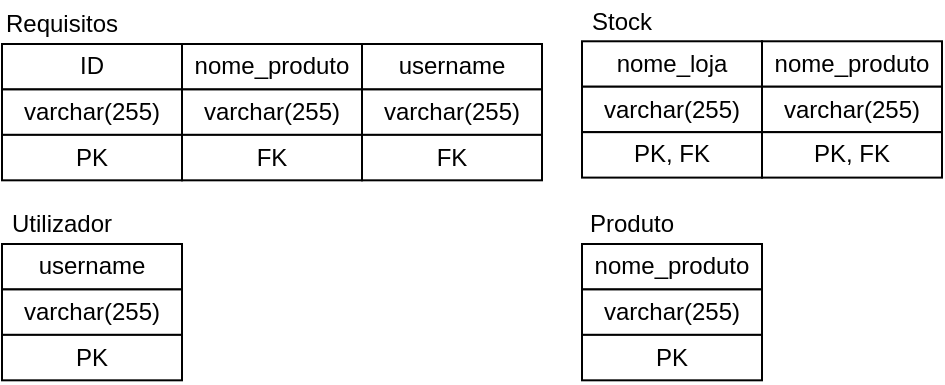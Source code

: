 <mxfile version="13.0.1" type="device"><diagram id="qXuB__iz0_sTK_HvKsNL" name="Page-1"><mxGraphModel dx="723" dy="433" grid="1" gridSize="10" guides="1" tooltips="1" connect="1" arrows="1" fold="1" page="1" pageScale="1" pageWidth="850" pageHeight="1100" math="0" shadow="0"><root><mxCell id="0"/><mxCell id="1" parent="0"/><mxCell id="TdaKab556hX9tWzFUkgd-2" value="nome_produto" style="rounded=0;whiteSpace=wrap;html=1;" vertex="1" parent="1"><mxGeometry x="180" y="90" width="90" height="22.72" as="geometry"/></mxCell><mxCell id="TdaKab556hX9tWzFUkgd-13" value="Requisitos" style="text;html=1;strokeColor=none;fillColor=none;align=center;verticalAlign=middle;whiteSpace=wrap;rounded=0;" vertex="1" parent="1"><mxGeometry x="90" y="70" width="60" height="20" as="geometry"/></mxCell><mxCell id="TdaKab556hX9tWzFUkgd-15" value="varchar(255)" style="rounded=0;whiteSpace=wrap;html=1;" vertex="1" parent="1"><mxGeometry x="180" y="112.72" width="90" height="22.72" as="geometry"/></mxCell><mxCell id="TdaKab556hX9tWzFUkgd-24" value="ID" style="rounded=0;whiteSpace=wrap;html=1;" vertex="1" parent="1"><mxGeometry x="90" y="90" width="90" height="22.72" as="geometry"/></mxCell><mxCell id="TdaKab556hX9tWzFUkgd-25" value="varchar(255)" style="rounded=0;whiteSpace=wrap;html=1;" vertex="1" parent="1"><mxGeometry x="90" y="112.72" width="90" height="22.72" as="geometry"/></mxCell><mxCell id="TdaKab556hX9tWzFUkgd-26" value="username" style="rounded=0;whiteSpace=wrap;html=1;" vertex="1" parent="1"><mxGeometry x="270" y="90" width="90" height="22.72" as="geometry"/></mxCell><mxCell id="TdaKab556hX9tWzFUkgd-27" value="varchar(255)" style="rounded=0;whiteSpace=wrap;html=1;" vertex="1" parent="1"><mxGeometry x="270" y="112.72" width="90" height="22.72" as="geometry"/></mxCell><mxCell id="TdaKab556hX9tWzFUkgd-28" value="nome_produto" style="rounded=0;whiteSpace=wrap;html=1;" vertex="1" parent="1"><mxGeometry x="470" y="88.64" width="90" height="22.72" as="geometry"/></mxCell><mxCell id="TdaKab556hX9tWzFUkgd-29" value="Stock" style="text;html=1;strokeColor=none;fillColor=none;align=center;verticalAlign=middle;whiteSpace=wrap;rounded=0;" vertex="1" parent="1"><mxGeometry x="380" y="68.64" width="40" height="20" as="geometry"/></mxCell><mxCell id="TdaKab556hX9tWzFUkgd-30" value="varchar(255)" style="rounded=0;whiteSpace=wrap;html=1;" vertex="1" parent="1"><mxGeometry x="470" y="111.36" width="90" height="22.72" as="geometry"/></mxCell><mxCell id="TdaKab556hX9tWzFUkgd-33" value="nome_loja" style="rounded=0;whiteSpace=wrap;html=1;" vertex="1" parent="1"><mxGeometry x="380" y="88.64" width="90" height="22.72" as="geometry"/></mxCell><mxCell id="TdaKab556hX9tWzFUkgd-34" value="varchar(255)" style="rounded=0;whiteSpace=wrap;html=1;" vertex="1" parent="1"><mxGeometry x="380" y="111.36" width="90" height="22.72" as="geometry"/></mxCell><mxCell id="TdaKab556hX9tWzFUkgd-36" value="Utilizador" style="text;html=1;strokeColor=none;fillColor=none;align=center;verticalAlign=middle;whiteSpace=wrap;rounded=0;" vertex="1" parent="1"><mxGeometry x="90" y="170" width="60" height="20" as="geometry"/></mxCell><mxCell id="TdaKab556hX9tWzFUkgd-40" value="username" style="rounded=0;whiteSpace=wrap;html=1;" vertex="1" parent="1"><mxGeometry x="90" y="190" width="90" height="22.72" as="geometry"/></mxCell><mxCell id="TdaKab556hX9tWzFUkgd-41" value="varchar(255)" style="rounded=0;whiteSpace=wrap;html=1;" vertex="1" parent="1"><mxGeometry x="90" y="212.72" width="90" height="22.72" as="geometry"/></mxCell><mxCell id="TdaKab556hX9tWzFUkgd-42" value="PK" style="rounded=0;whiteSpace=wrap;html=1;" vertex="1" parent="1"><mxGeometry x="90" y="135.44" width="90" height="22.72" as="geometry"/></mxCell><mxCell id="TdaKab556hX9tWzFUkgd-43" value="FK" style="rounded=0;whiteSpace=wrap;html=1;" vertex="1" parent="1"><mxGeometry x="180" y="135.44" width="90" height="22.72" as="geometry"/></mxCell><mxCell id="TdaKab556hX9tWzFUkgd-44" value="FK" style="rounded=0;whiteSpace=wrap;html=1;" vertex="1" parent="1"><mxGeometry x="270" y="135.44" width="90" height="22.72" as="geometry"/></mxCell><mxCell id="TdaKab556hX9tWzFUkgd-45" value="PK, FK" style="rounded=0;whiteSpace=wrap;html=1;" vertex="1" parent="1"><mxGeometry x="380" y="134.08" width="90" height="22.72" as="geometry"/></mxCell><mxCell id="TdaKab556hX9tWzFUkgd-46" value="PK, FK" style="rounded=0;whiteSpace=wrap;html=1;" vertex="1" parent="1"><mxGeometry x="470" y="134.08" width="90" height="22.72" as="geometry"/></mxCell><mxCell id="TdaKab556hX9tWzFUkgd-47" value="PK" style="rounded=0;whiteSpace=wrap;html=1;" vertex="1" parent="1"><mxGeometry x="90" y="235.44" width="90" height="22.72" as="geometry"/></mxCell><mxCell id="TdaKab556hX9tWzFUkgd-48" value="nome_produto" style="rounded=0;whiteSpace=wrap;html=1;" vertex="1" parent="1"><mxGeometry x="380" y="190" width="90" height="22.72" as="geometry"/></mxCell><mxCell id="TdaKab556hX9tWzFUkgd-49" value="varchar(255)" style="rounded=0;whiteSpace=wrap;html=1;" vertex="1" parent="1"><mxGeometry x="380" y="212.72" width="90" height="22.72" as="geometry"/></mxCell><mxCell id="TdaKab556hX9tWzFUkgd-50" value="PK" style="rounded=0;whiteSpace=wrap;html=1;" vertex="1" parent="1"><mxGeometry x="380" y="235.44" width="90" height="22.72" as="geometry"/></mxCell><mxCell id="TdaKab556hX9tWzFUkgd-51" value="Produto" style="text;html=1;strokeColor=none;fillColor=none;align=center;verticalAlign=middle;whiteSpace=wrap;rounded=0;" vertex="1" parent="1"><mxGeometry x="380" y="170" width="50" height="20" as="geometry"/></mxCell></root></mxGraphModel></diagram></mxfile>